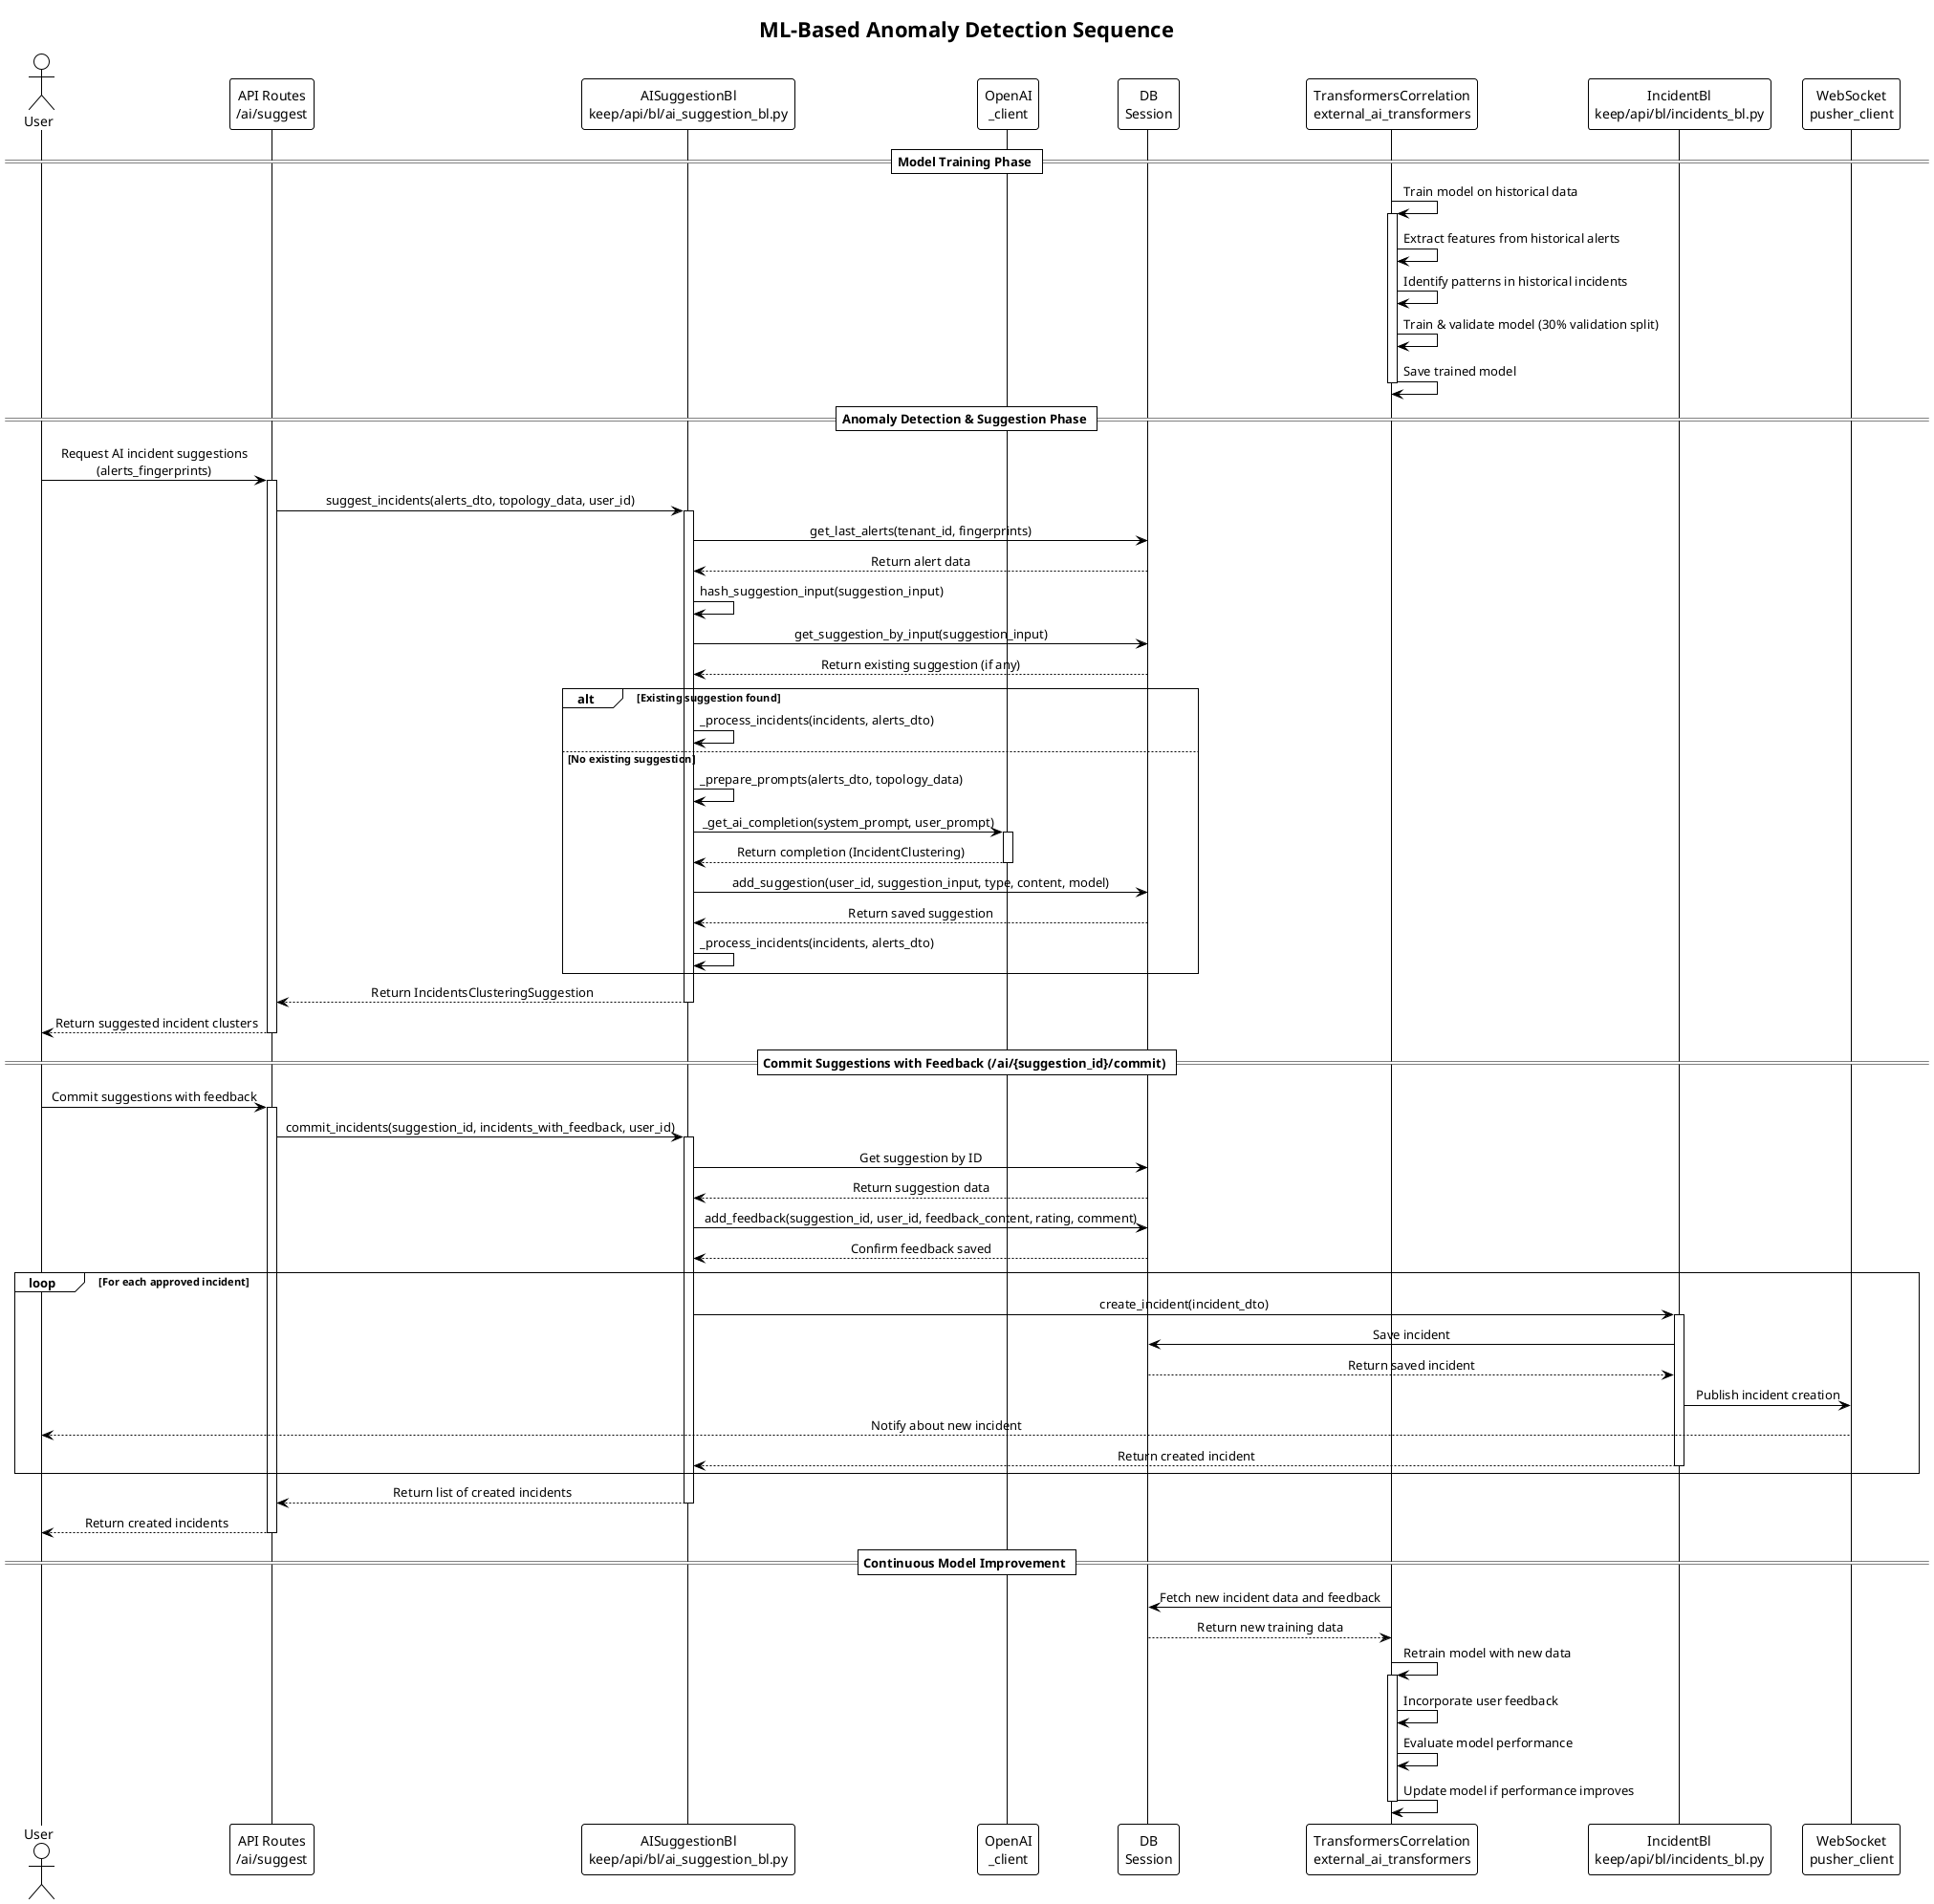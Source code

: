 @startuml ml_anomaly_detection_sequence
!theme plain
skinparam SequenceMessageAlignment center

' Note: This diagram uses terms and methods that directly map to elements in:
' - keep/api/routes/incidents.py (/ai/suggest endpoint)
' - keep/api/bl/ai_suggestion_bl.py (AISuggestionBl class)
' - keep/api/models/db/ai_suggestion.py (AISuggestion and AIFeedback classes)
' - keep/api/models/db/ai_external.py (ExternalAI class)

title ML-Based Anomaly Detection Sequence

actor "User" as User
participant "API Routes\n/ai/suggest" as API
participant "AISuggestionBl\nkeep/api/bl/ai_suggestion_bl.py" as AISuggestionBl
participant "OpenAI\n_client" as OpenAI
participant "DB\nSession" as DB
participant "TransformersCorrelation\nexternal_ai_transformers" as TransformersAI
participant "IncidentBl\nkeep/api/bl/incidents_bl.py" as IncidentBl
participant "WebSocket\npusher_client" as WebSocket

== Model Training Phase ==

TransformersAI -> TransformersAI: Train model on historical data
activate TransformersAI
TransformersAI -> TransformersAI: Extract features from historical alerts
TransformersAI -> TransformersAI: Identify patterns in historical incidents
TransformersAI -> TransformersAI: Train & validate model (30% validation split)
TransformersAI -> TransformersAI: Save trained model
deactivate TransformersAI

== Anomaly Detection & Suggestion Phase ==

User -> API: Request AI incident suggestions\n(alerts_fingerprints)
activate API

API -> AISuggestionBl: suggest_incidents(alerts_dto, topology_data, user_id)
activate AISuggestionBl

AISuggestionBl -> DB: get_last_alerts(tenant_id, fingerprints)
DB --> AISuggestionBl: Return alert data

AISuggestionBl -> AISuggestionBl: hash_suggestion_input(suggestion_input)
AISuggestionBl -> DB: get_suggestion_by_input(suggestion_input)
DB --> AISuggestionBl: Return existing suggestion (if any)

alt Existing suggestion found
    AISuggestionBl -> AISuggestionBl: _process_incidents(incidents, alerts_dto)
else No existing suggestion
    AISuggestionBl -> AISuggestionBl: _prepare_prompts(alerts_dto, topology_data)
    AISuggestionBl -> OpenAI: _get_ai_completion(system_prompt, user_prompt)
    activate OpenAI
    OpenAI --> AISuggestionBl: Return completion (IncidentClustering)
    deactivate OpenAI
    
    AISuggestionBl -> DB: add_suggestion(user_id, suggestion_input, type, content, model)
    DB --> AISuggestionBl: Return saved suggestion
    
    AISuggestionBl -> AISuggestionBl: _process_incidents(incidents, alerts_dto)
end

AISuggestionBl --> API: Return IncidentsClusteringSuggestion
deactivate AISuggestionBl

API --> User: Return suggested incident clusters
deactivate API

== Commit Suggestions with Feedback (/ai/{suggestion_id}/commit) ==

User -> API: Commit suggestions with feedback
activate API

API -> AISuggestionBl: commit_incidents(suggestion_id, incidents_with_feedback, user_id)
activate AISuggestionBl

AISuggestionBl -> DB: Get suggestion by ID
DB --> AISuggestionBl: Return suggestion data

AISuggestionBl -> DB: add_feedback(suggestion_id, user_id, feedback_content, rating, comment)
DB --> AISuggestionBl: Confirm feedback saved

loop For each approved incident
    AISuggestionBl -> IncidentBl: create_incident(incident_dto)
    activate IncidentBl
    IncidentBl -> DB: Save incident
    DB --> IncidentBl: Return saved incident
    
    IncidentBl -> WebSocket: Publish incident creation
    WebSocket --> User: Notify about new incident
    
    IncidentBl --> AISuggestionBl: Return created incident
    deactivate IncidentBl
end

AISuggestionBl --> API: Return list of created incidents
deactivate AISuggestionBl

API --> User: Return created incidents
deactivate API

== Continuous Model Improvement ==

TransformersAI -> DB: Fetch new incident data and feedback
DB --> TransformersAI: Return new training data

TransformersAI -> TransformersAI: Retrain model with new data
activate TransformersAI
TransformersAI -> TransformersAI: Incorporate user feedback
TransformersAI -> TransformersAI: Evaluate model performance
TransformersAI -> TransformersAI: Update model if performance improves
deactivate TransformersAI

@enduml 